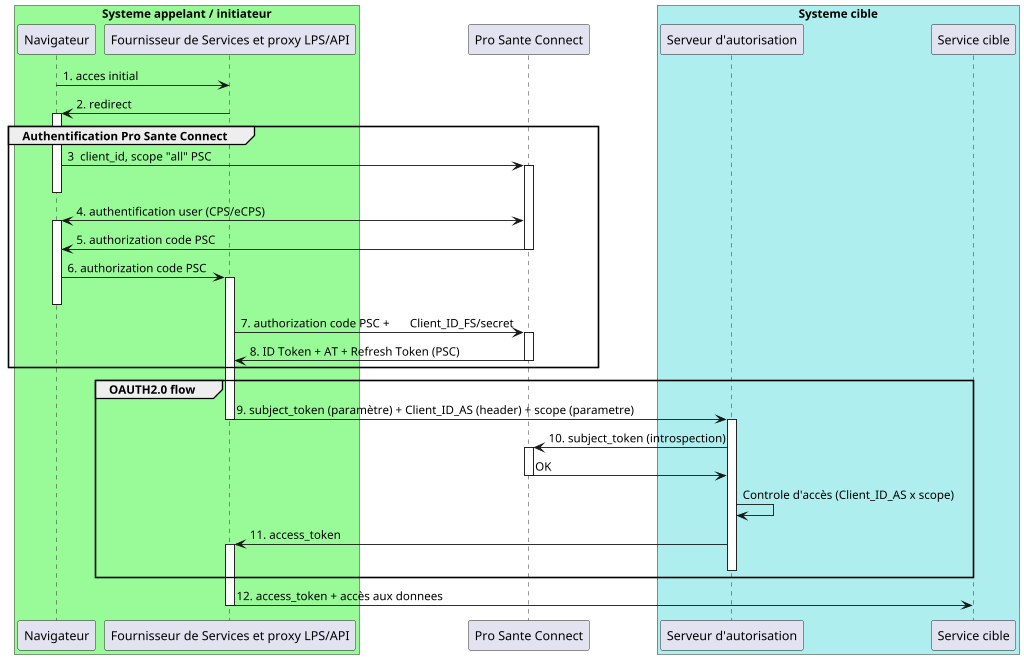 @startuml
scale 1024*768
box  "Systeme appelant / initiateur" #palegreen
participant "Navigateur" as n
participant "Fournisseur de Services et proxy LPS/API" as appserver
end box
participant "Pro Sante Connect" as psc

box  "Systeme cible" #paleturquoise
participant "Serveur d'autorisation" as AS
participant "Service cible" as API
end box

n->appserver:1. acces initial 
appserver->n:2. redirect
	activate n

group Authentification Pro Sante Connect
n->psc:3  client_id, scope "all" PSC
	activate psc
	deactivate n
psc<->n:4. authentification user (CPS/eCPS)
activate n
psc->n:5. authorization code PSC
	deactivate psc
n->appserver:6. authorization code PSC
	activate appserver
    deactivate n
appserver->psc: 7. authorization code PSC + 	Client_ID_FS/secret
	activate psc
psc->appserver: 8. ID Token + AT + Refresh Token (PSC)
	deactivate psc
end 


group OAUTH2.0 flow
appserver->AS:9. subject_token (paramètre) + Client_ID_AS (header) + scope (parametre)
	deactivate appserver
	activate AS
AS->psc:10. subject_token (introspection)
	activate psc
psc->AS:OK
	deactivate psc
AS->AS : Controle d'accès (Client_ID_AS x scope)
AS->appserver:11. access_token
	activate appserver
	deactivate AS
end 
appserver->API:12. access_token + accès aux donnees
	deactivate appserver
	
@enduml	
	